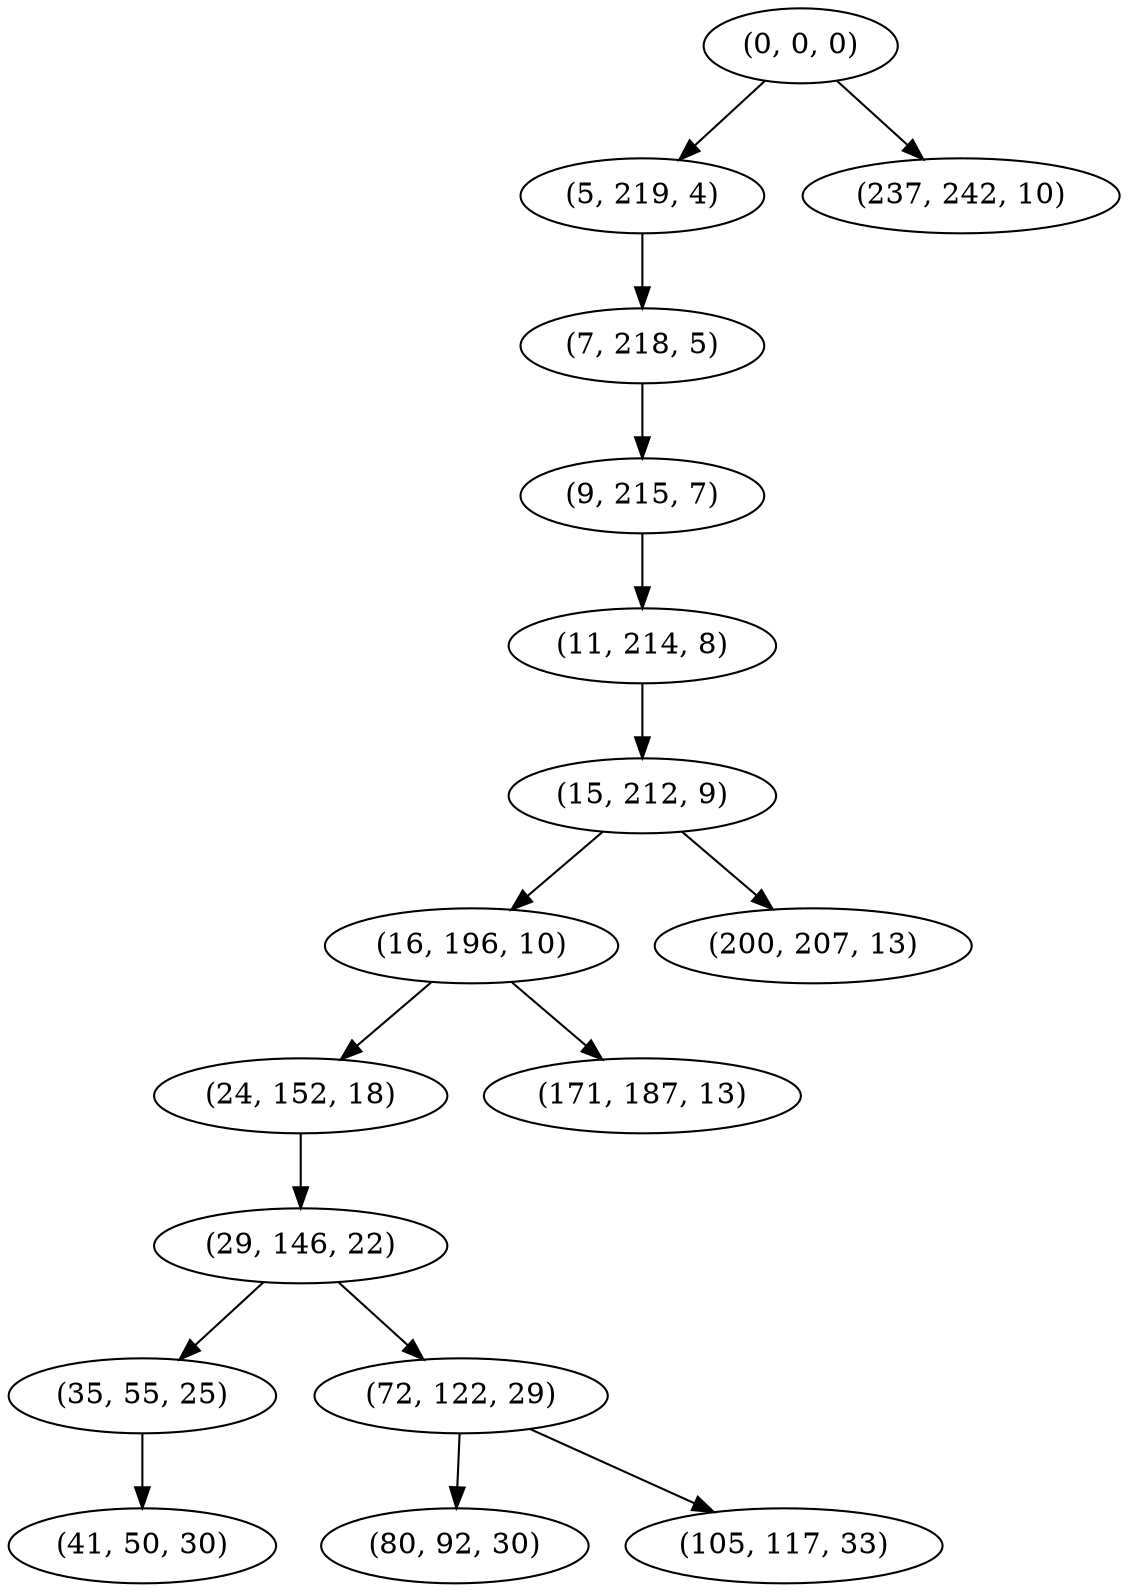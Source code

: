 digraph tree {
    "(0, 0, 0)";
    "(5, 219, 4)";
    "(7, 218, 5)";
    "(9, 215, 7)";
    "(11, 214, 8)";
    "(15, 212, 9)";
    "(16, 196, 10)";
    "(24, 152, 18)";
    "(29, 146, 22)";
    "(35, 55, 25)";
    "(41, 50, 30)";
    "(72, 122, 29)";
    "(80, 92, 30)";
    "(105, 117, 33)";
    "(171, 187, 13)";
    "(200, 207, 13)";
    "(237, 242, 10)";
    "(0, 0, 0)" -> "(5, 219, 4)";
    "(0, 0, 0)" -> "(237, 242, 10)";
    "(5, 219, 4)" -> "(7, 218, 5)";
    "(7, 218, 5)" -> "(9, 215, 7)";
    "(9, 215, 7)" -> "(11, 214, 8)";
    "(11, 214, 8)" -> "(15, 212, 9)";
    "(15, 212, 9)" -> "(16, 196, 10)";
    "(15, 212, 9)" -> "(200, 207, 13)";
    "(16, 196, 10)" -> "(24, 152, 18)";
    "(16, 196, 10)" -> "(171, 187, 13)";
    "(24, 152, 18)" -> "(29, 146, 22)";
    "(29, 146, 22)" -> "(35, 55, 25)";
    "(29, 146, 22)" -> "(72, 122, 29)";
    "(35, 55, 25)" -> "(41, 50, 30)";
    "(72, 122, 29)" -> "(80, 92, 30)";
    "(72, 122, 29)" -> "(105, 117, 33)";
}
